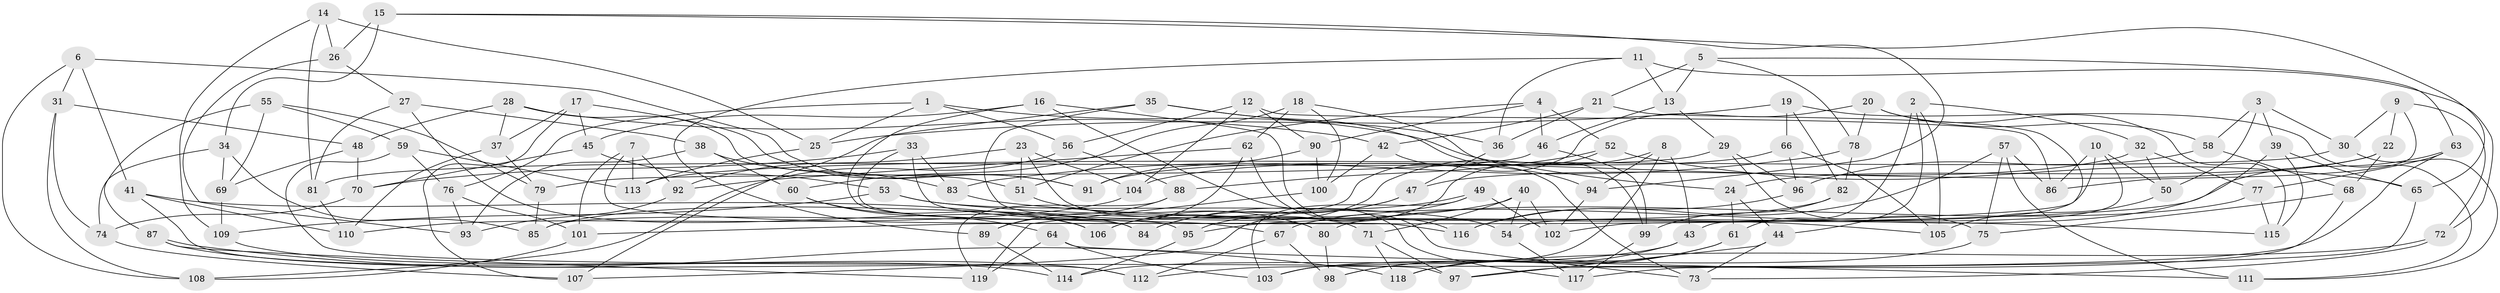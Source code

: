 // Generated by graph-tools (version 1.1) at 2025/50/03/09/25 03:50:48]
// undirected, 119 vertices, 238 edges
graph export_dot {
graph [start="1"]
  node [color=gray90,style=filled];
  1;
  2;
  3;
  4;
  5;
  6;
  7;
  8;
  9;
  10;
  11;
  12;
  13;
  14;
  15;
  16;
  17;
  18;
  19;
  20;
  21;
  22;
  23;
  24;
  25;
  26;
  27;
  28;
  29;
  30;
  31;
  32;
  33;
  34;
  35;
  36;
  37;
  38;
  39;
  40;
  41;
  42;
  43;
  44;
  45;
  46;
  47;
  48;
  49;
  50;
  51;
  52;
  53;
  54;
  55;
  56;
  57;
  58;
  59;
  60;
  61;
  62;
  63;
  64;
  65;
  66;
  67;
  68;
  69;
  70;
  71;
  72;
  73;
  74;
  75;
  76;
  77;
  78;
  79;
  80;
  81;
  82;
  83;
  84;
  85;
  86;
  87;
  88;
  89;
  90;
  91;
  92;
  93;
  94;
  95;
  96;
  97;
  98;
  99;
  100;
  101;
  102;
  103;
  104;
  105;
  106;
  107;
  108;
  109;
  110;
  111;
  112;
  113;
  114;
  115;
  116;
  117;
  118;
  119;
  1 -- 56;
  1 -- 24;
  1 -- 25;
  1 -- 76;
  2 -- 105;
  2 -- 44;
  2 -- 61;
  2 -- 32;
  3 -- 50;
  3 -- 39;
  3 -- 58;
  3 -- 30;
  4 -- 90;
  4 -- 46;
  4 -- 52;
  4 -- 51;
  5 -- 78;
  5 -- 63;
  5 -- 13;
  5 -- 21;
  6 -- 108;
  6 -- 91;
  6 -- 41;
  6 -- 31;
  7 -- 113;
  7 -- 101;
  7 -- 92;
  7 -- 116;
  8 -- 43;
  8 -- 94;
  8 -- 106;
  8 -- 103;
  9 -- 72;
  9 -- 30;
  9 -- 22;
  9 -- 86;
  10 -- 54;
  10 -- 86;
  10 -- 50;
  10 -- 43;
  11 -- 36;
  11 -- 13;
  11 -- 89;
  11 -- 72;
  12 -- 104;
  12 -- 56;
  12 -- 86;
  12 -- 90;
  13 -- 29;
  13 -- 46;
  14 -- 25;
  14 -- 26;
  14 -- 81;
  14 -- 109;
  15 -- 26;
  15 -- 94;
  15 -- 65;
  15 -- 34;
  16 -- 117;
  16 -- 45;
  16 -- 116;
  16 -- 84;
  17 -- 37;
  17 -- 107;
  17 -- 91;
  17 -- 45;
  18 -- 62;
  18 -- 60;
  18 -- 100;
  18 -- 99;
  19 -- 66;
  19 -- 25;
  19 -- 82;
  19 -- 111;
  20 -- 85;
  20 -- 115;
  20 -- 58;
  20 -- 78;
  21 -- 42;
  21 -- 36;
  21 -- 102;
  22 -- 68;
  22 -- 24;
  22 -- 47;
  23 -- 51;
  23 -- 71;
  23 -- 92;
  23 -- 104;
  24 -- 44;
  24 -- 61;
  25 -- 113;
  26 -- 93;
  26 -- 27;
  27 -- 84;
  27 -- 81;
  27 -- 38;
  28 -- 42;
  28 -- 48;
  28 -- 51;
  28 -- 37;
  29 -- 96;
  29 -- 75;
  29 -- 81;
  30 -- 111;
  30 -- 113;
  31 -- 108;
  31 -- 48;
  31 -- 74;
  32 -- 50;
  32 -- 104;
  32 -- 77;
  33 -- 95;
  33 -- 67;
  33 -- 83;
  33 -- 70;
  34 -- 69;
  34 -- 85;
  34 -- 74;
  35 -- 107;
  35 -- 80;
  35 -- 94;
  35 -- 36;
  36 -- 47;
  37 -- 79;
  37 -- 110;
  38 -- 93;
  38 -- 83;
  38 -- 60;
  39 -- 65;
  39 -- 67;
  39 -- 115;
  40 -- 54;
  40 -- 71;
  40 -- 102;
  40 -- 85;
  41 -- 110;
  41 -- 112;
  41 -- 106;
  42 -- 100;
  42 -- 73;
  43 -- 114;
  43 -- 98;
  44 -- 97;
  44 -- 73;
  45 -- 53;
  45 -- 70;
  46 -- 79;
  46 -- 99;
  47 -- 84;
  47 -- 106;
  48 -- 69;
  48 -- 70;
  49 -- 84;
  49 -- 102;
  49 -- 103;
  49 -- 107;
  50 -- 105;
  51 -- 80;
  52 -- 88;
  52 -- 95;
  52 -- 65;
  53 -- 105;
  53 -- 109;
  53 -- 54;
  54 -- 117;
  55 -- 79;
  55 -- 59;
  55 -- 69;
  55 -- 87;
  56 -- 108;
  56 -- 88;
  57 -- 75;
  57 -- 86;
  57 -- 111;
  57 -- 116;
  58 -- 68;
  58 -- 96;
  59 -- 76;
  59 -- 113;
  59 -- 97;
  60 -- 64;
  60 -- 106;
  61 -- 118;
  61 -- 98;
  62 -- 73;
  62 -- 92;
  62 -- 89;
  63 -- 77;
  63 -- 112;
  63 -- 101;
  64 -- 119;
  64 -- 111;
  64 -- 103;
  65 -- 117;
  66 -- 91;
  66 -- 96;
  66 -- 105;
  67 -- 112;
  67 -- 98;
  68 -- 75;
  68 -- 97;
  69 -- 109;
  70 -- 74;
  71 -- 97;
  71 -- 118;
  72 -- 73;
  72 -- 118;
  74 -- 107;
  75 -- 103;
  76 -- 93;
  76 -- 101;
  77 -- 80;
  77 -- 115;
  78 -- 82;
  78 -- 83;
  79 -- 85;
  80 -- 98;
  81 -- 110;
  82 -- 95;
  82 -- 99;
  83 -- 115;
  87 -- 119;
  87 -- 118;
  87 -- 114;
  88 -- 119;
  88 -- 89;
  89 -- 114;
  90 -- 91;
  90 -- 100;
  92 -- 93;
  94 -- 102;
  95 -- 114;
  96 -- 116;
  99 -- 117;
  100 -- 119;
  101 -- 108;
  104 -- 110;
  109 -- 112;
}
